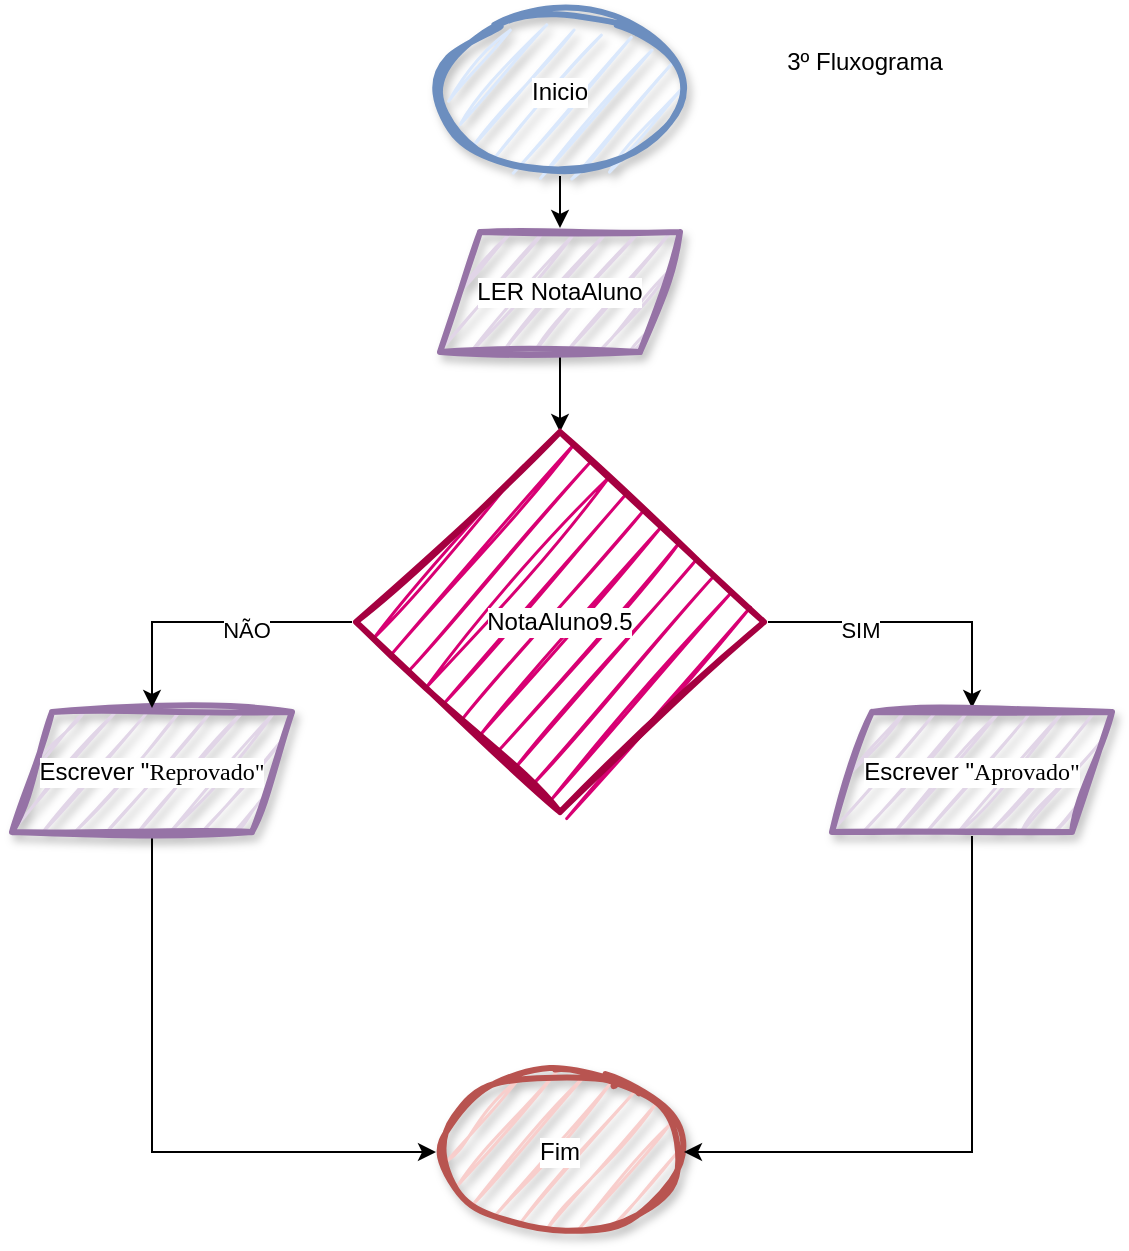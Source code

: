 <mxfile version="28.2.5">
  <diagram name="Página-1" id="scHOOIvU4PAWGcensdTP">
    <mxGraphModel dx="1884" dy="777" grid="1" gridSize="10" guides="1" tooltips="1" connect="1" arrows="1" fold="1" page="1" pageScale="1" pageWidth="1169" pageHeight="827" math="0" shadow="0">
      <root>
        <mxCell id="0" />
        <mxCell id="1" parent="0" />
        <mxCell id="1JGxEbP4h0APIhi-sRCQ-1" style="edgeStyle=orthogonalEdgeStyle;rounded=0;orthogonalLoop=1;jettySize=auto;html=1;" edge="1" parent="1" source="1JGxEbP4h0APIhi-sRCQ-2" target="1JGxEbP4h0APIhi-sRCQ-4">
          <mxGeometry relative="1" as="geometry" />
        </mxCell>
        <mxCell id="1JGxEbP4h0APIhi-sRCQ-2" value="Inicio" style="ellipse;whiteSpace=wrap;html=1;fillColor=#dae8fc;strokeColor=#6c8ebf;strokeWidth=3;shadow=1;sketch=1;curveFitting=1;jiggle=2;perimeterSpacing=2;fontSize=12;textShadow=0;labelBorderColor=none;labelBackgroundColor=default;fontColor=#000000;" vertex="1" parent="1">
          <mxGeometry x="234" y="20" width="120" height="80" as="geometry" />
        </mxCell>
        <mxCell id="1JGxEbP4h0APIhi-sRCQ-3" style="edgeStyle=orthogonalEdgeStyle;rounded=0;orthogonalLoop=1;jettySize=auto;html=1;entryX=0.5;entryY=0;entryDx=0;entryDy=0;" edge="1" parent="1" source="1JGxEbP4h0APIhi-sRCQ-4">
          <mxGeometry relative="1" as="geometry">
            <mxPoint x="294" y="230" as="targetPoint" />
          </mxGeometry>
        </mxCell>
        <mxCell id="1JGxEbP4h0APIhi-sRCQ-4" value="LER NotaAluno" style="shape=parallelogram;perimeter=parallelogramPerimeter;whiteSpace=wrap;html=1;fixedSize=1;fillColor=#e1d5e7;strokeColor=#9673a6;strokeWidth=3;shadow=1;sketch=1;curveFitting=1;jiggle=2;perimeterSpacing=2;fontSize=12;textShadow=0;labelBorderColor=none;labelBackgroundColor=default;fontColor=#000000;" vertex="1" parent="1">
          <mxGeometry x="234" y="130" width="120" height="60" as="geometry" />
        </mxCell>
        <mxCell id="1JGxEbP4h0APIhi-sRCQ-5" style="edgeStyle=orthogonalEdgeStyle;rounded=0;orthogonalLoop=1;jettySize=auto;html=1;exitX=0.5;exitY=1;exitDx=0;exitDy=0;entryX=0;entryY=0.5;entryDx=0;entryDy=0;" edge="1" parent="1" source="1JGxEbP4h0APIhi-sRCQ-6" target="1JGxEbP4h0APIhi-sRCQ-7">
          <mxGeometry relative="1" as="geometry">
            <Array as="points">
              <mxPoint x="90" y="590" />
            </Array>
          </mxGeometry>
        </mxCell>
        <mxCell id="1JGxEbP4h0APIhi-sRCQ-6" value="Escrever &quot;&lt;font face=&quot;Times New Roman&quot;&gt;Reprovado&quot;&lt;/font&gt;" style="shape=parallelogram;perimeter=parallelogramPerimeter;whiteSpace=wrap;html=1;fixedSize=1;fillColor=#e1d5e7;strokeColor=#9673a6;strokeWidth=3;shadow=1;sketch=1;curveFitting=1;jiggle=2;perimeterSpacing=2;fontSize=12;textShadow=0;labelBorderColor=none;labelBackgroundColor=default;fontColor=#000000;" vertex="1" parent="1">
          <mxGeometry x="20" y="370" width="140" height="60" as="geometry" />
        </mxCell>
        <mxCell id="1JGxEbP4h0APIhi-sRCQ-7" value="Fim" style="ellipse;whiteSpace=wrap;html=1;fillColor=#f8cecc;strokeColor=#b85450;strokeWidth=3;shadow=1;sketch=1;curveFitting=1;jiggle=2;perimeterSpacing=2;fontSize=12;textShadow=0;labelBorderColor=none;labelBackgroundColor=default;fontColor=#000000;" vertex="1" parent="1">
          <mxGeometry x="234" y="550" width="120" height="80" as="geometry" />
        </mxCell>
        <mxCell id="1JGxEbP4h0APIhi-sRCQ-8" style="edgeStyle=orthogonalEdgeStyle;rounded=0;orthogonalLoop=1;jettySize=auto;html=1;entryX=0.5;entryY=0;entryDx=0;entryDy=0;" edge="1" parent="1" source="1JGxEbP4h0APIhi-sRCQ-12" target="1JGxEbP4h0APIhi-sRCQ-6">
          <mxGeometry relative="1" as="geometry">
            <Array as="points">
              <mxPoint x="90" y="325" />
            </Array>
          </mxGeometry>
        </mxCell>
        <mxCell id="1JGxEbP4h0APIhi-sRCQ-9" value="NÃO" style="edgeLabel;html=1;align=center;verticalAlign=middle;resizable=0;points=[];" vertex="1" connectable="0" parent="1JGxEbP4h0APIhi-sRCQ-8">
          <mxGeometry x="-0.252" y="4" relative="1" as="geometry">
            <mxPoint as="offset" />
          </mxGeometry>
        </mxCell>
        <mxCell id="1JGxEbP4h0APIhi-sRCQ-10" style="edgeStyle=orthogonalEdgeStyle;rounded=0;orthogonalLoop=1;jettySize=auto;html=1;entryX=0.5;entryY=0;entryDx=0;entryDy=0;" edge="1" parent="1" source="1JGxEbP4h0APIhi-sRCQ-12" target="1JGxEbP4h0APIhi-sRCQ-14">
          <mxGeometry relative="1" as="geometry">
            <Array as="points">
              <mxPoint x="500" y="325" />
            </Array>
          </mxGeometry>
        </mxCell>
        <mxCell id="1JGxEbP4h0APIhi-sRCQ-11" value="SIM" style="edgeLabel;html=1;align=center;verticalAlign=middle;resizable=0;points=[];" vertex="1" connectable="0" parent="1JGxEbP4h0APIhi-sRCQ-10">
          <mxGeometry x="-0.369" y="-4" relative="1" as="geometry">
            <mxPoint as="offset" />
          </mxGeometry>
        </mxCell>
        <mxCell id="1JGxEbP4h0APIhi-sRCQ-12" value="NotaAluno9.5" style="rhombus;whiteSpace=wrap;html=1;fillColor=#d80073;fontColor=#000000;strokeColor=#A50040;strokeWidth=3;sketch=1;curveFitting=1;jiggle=2;perimeterSpacing=2;fontSize=12;textShadow=0;labelBorderColor=none;labelBackgroundColor=default;" vertex="1" parent="1">
          <mxGeometry x="192" y="230" width="204" height="190" as="geometry" />
        </mxCell>
        <mxCell id="1JGxEbP4h0APIhi-sRCQ-13" style="edgeStyle=orthogonalEdgeStyle;rounded=0;orthogonalLoop=1;jettySize=auto;html=1;entryX=1;entryY=0.5;entryDx=0;entryDy=0;" edge="1" parent="1" source="1JGxEbP4h0APIhi-sRCQ-14" target="1JGxEbP4h0APIhi-sRCQ-7">
          <mxGeometry relative="1" as="geometry">
            <Array as="points">
              <mxPoint x="500" y="590" />
            </Array>
          </mxGeometry>
        </mxCell>
        <mxCell id="1JGxEbP4h0APIhi-sRCQ-14" value="Escrever &quot;&lt;font face=&quot;Times New Roman&quot;&gt;Aprovado&quot;&lt;/font&gt;" style="shape=parallelogram;perimeter=parallelogramPerimeter;whiteSpace=wrap;html=1;fixedSize=1;fillColor=#e1d5e7;strokeColor=#9673a6;strokeWidth=3;shadow=1;sketch=1;curveFitting=1;jiggle=2;perimeterSpacing=2;fontSize=12;textShadow=0;labelBorderColor=none;labelBackgroundColor=default;fontColor=#000000;" vertex="1" parent="1">
          <mxGeometry x="430" y="370" width="140" height="60" as="geometry" />
        </mxCell>
        <mxCell id="1JGxEbP4h0APIhi-sRCQ-15" value="3º Fluxograma" style="text;html=1;align=center;verticalAlign=middle;resizable=0;points=[];autosize=1;strokeColor=none;fillColor=none;" vertex="1" parent="1">
          <mxGeometry x="396" y="30" width="100" height="30" as="geometry" />
        </mxCell>
      </root>
    </mxGraphModel>
  </diagram>
</mxfile>
